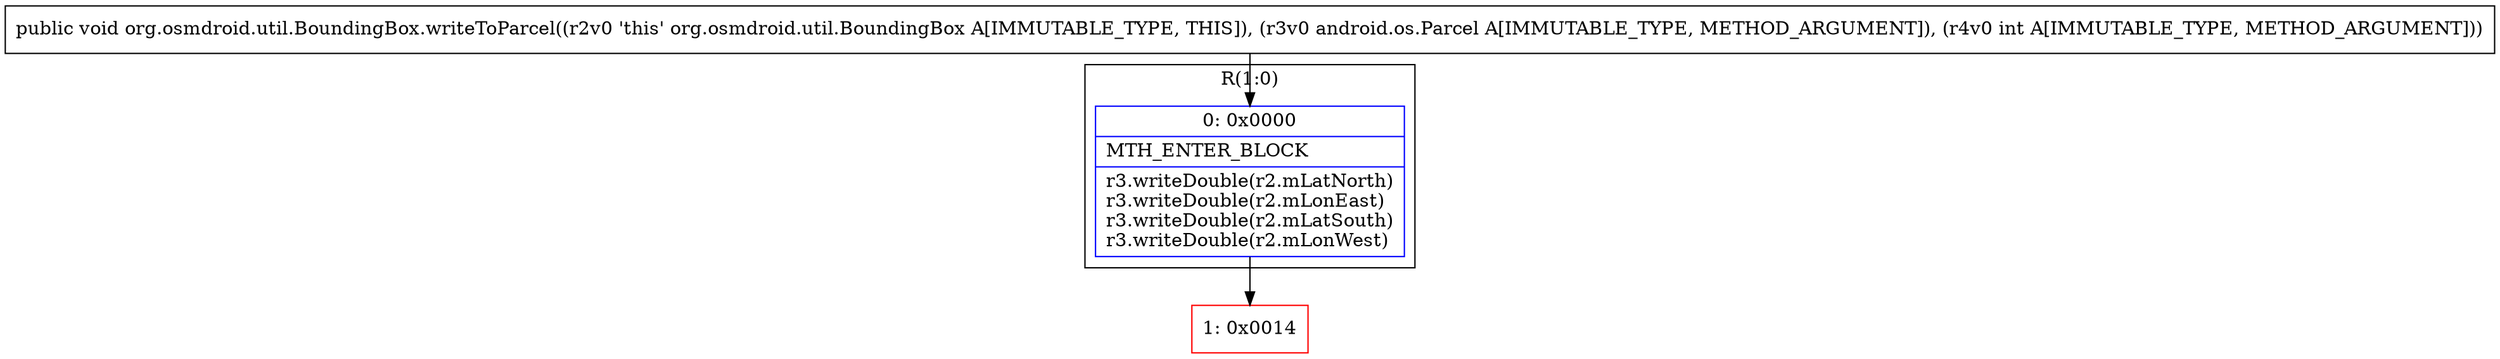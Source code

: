 digraph "CFG fororg.osmdroid.util.BoundingBox.writeToParcel(Landroid\/os\/Parcel;I)V" {
subgraph cluster_Region_470273441 {
label = "R(1:0)";
node [shape=record,color=blue];
Node_0 [shape=record,label="{0\:\ 0x0000|MTH_ENTER_BLOCK\l|r3.writeDouble(r2.mLatNorth)\lr3.writeDouble(r2.mLonEast)\lr3.writeDouble(r2.mLatSouth)\lr3.writeDouble(r2.mLonWest)\l}"];
}
Node_1 [shape=record,color=red,label="{1\:\ 0x0014}"];
MethodNode[shape=record,label="{public void org.osmdroid.util.BoundingBox.writeToParcel((r2v0 'this' org.osmdroid.util.BoundingBox A[IMMUTABLE_TYPE, THIS]), (r3v0 android.os.Parcel A[IMMUTABLE_TYPE, METHOD_ARGUMENT]), (r4v0 int A[IMMUTABLE_TYPE, METHOD_ARGUMENT])) }"];
MethodNode -> Node_0;
Node_0 -> Node_1;
}

